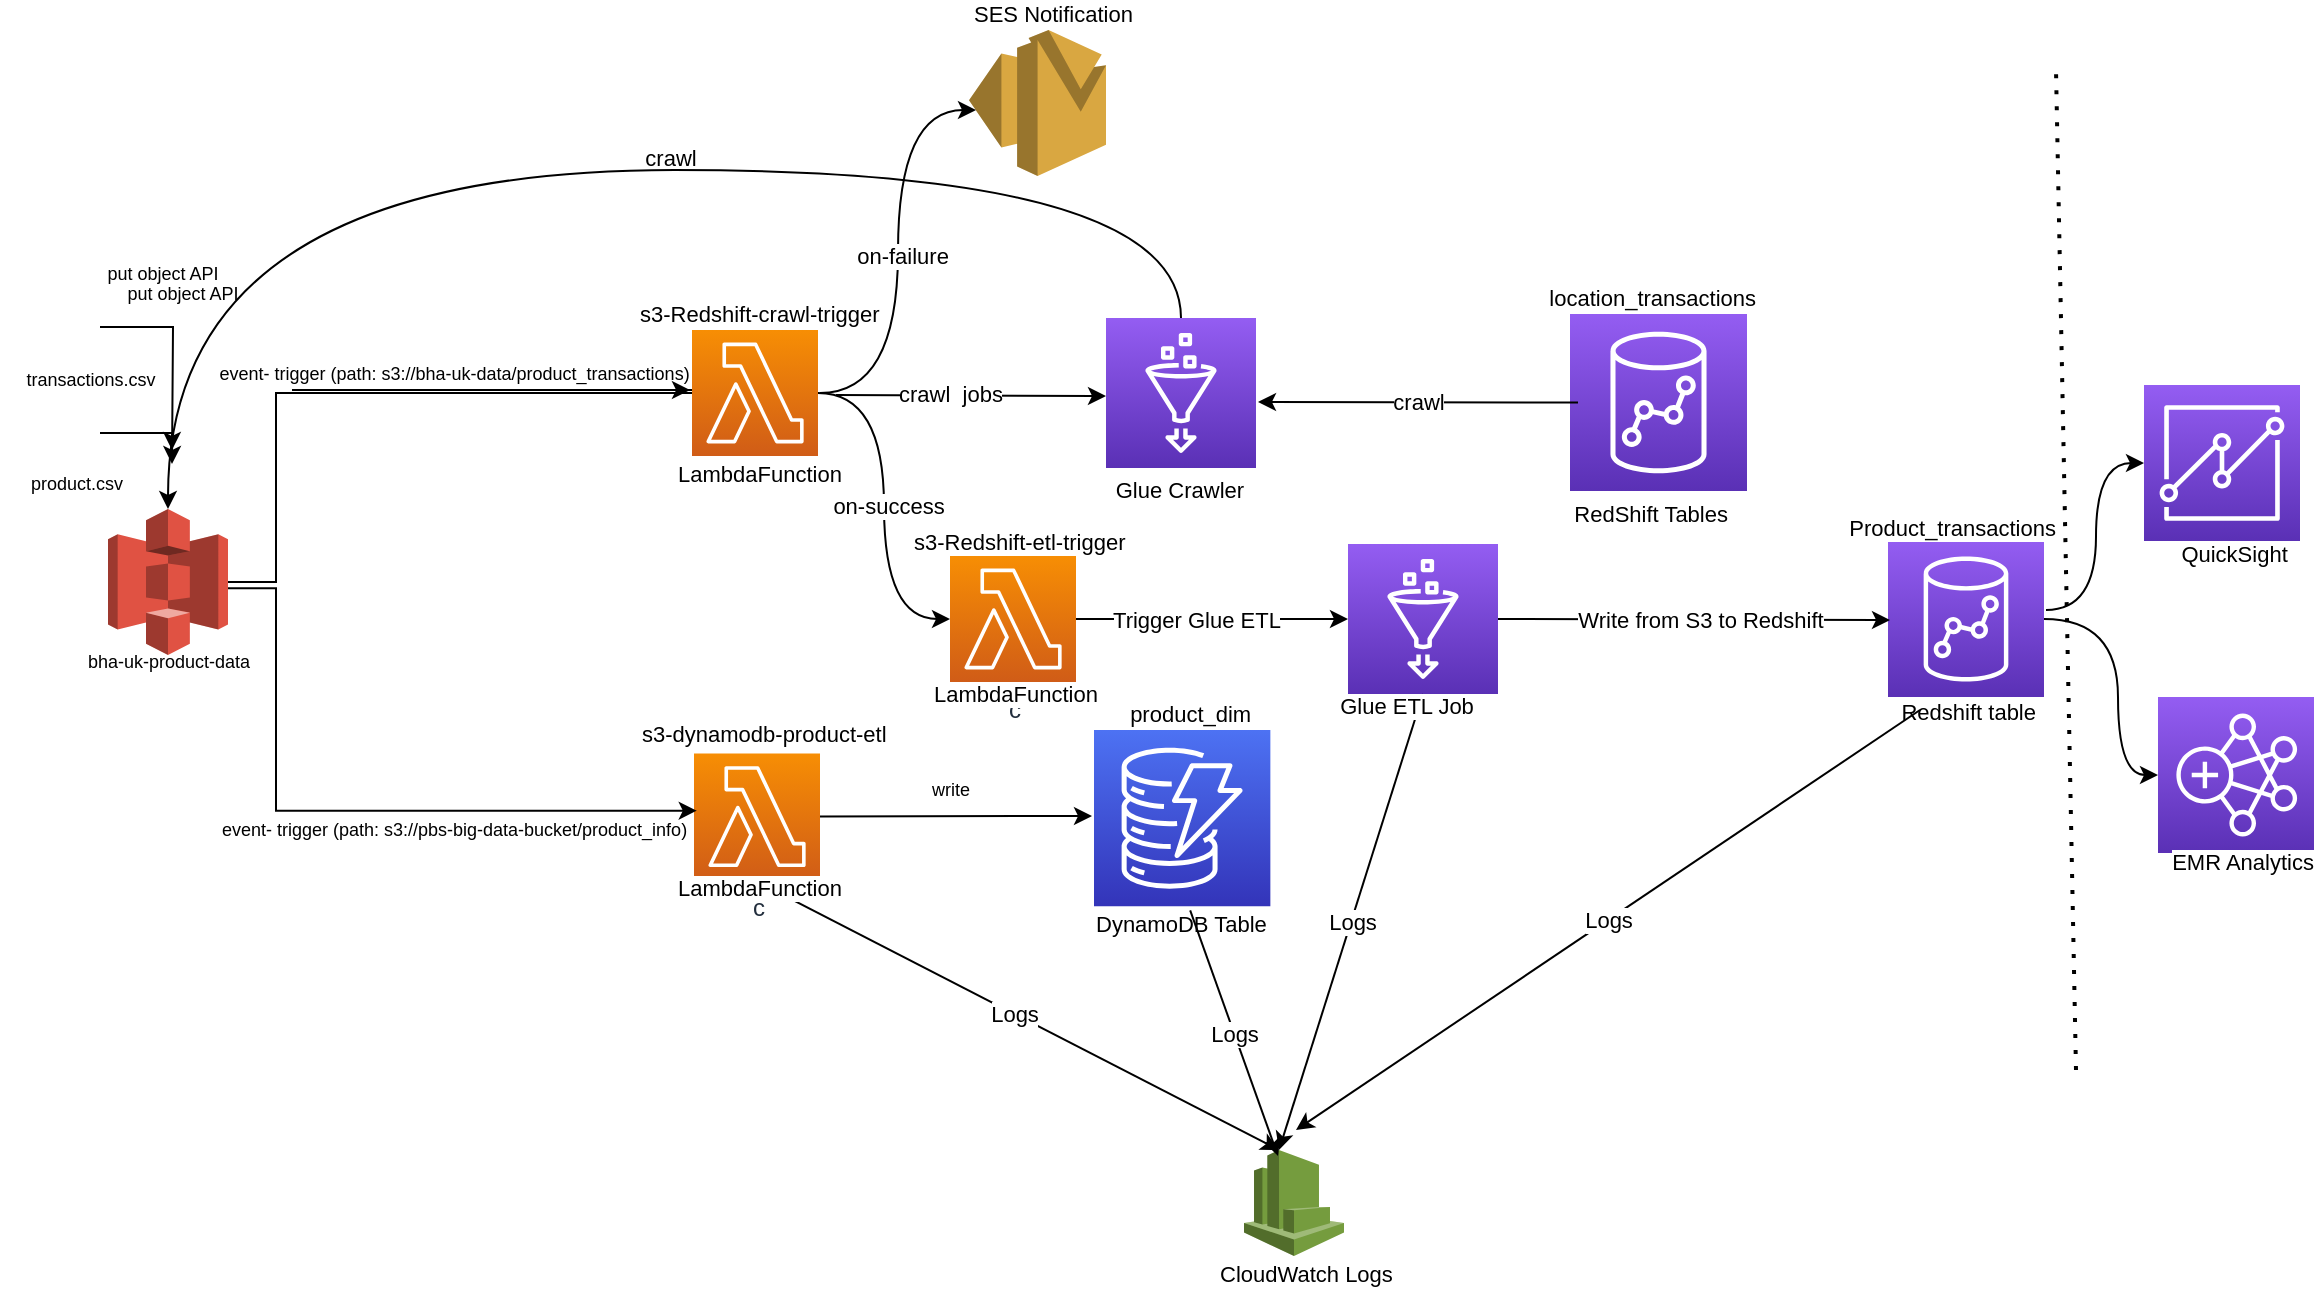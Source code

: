 <mxfile version="20.2.4" type="github">
  <diagram id="Ht1M8jgEwFfnCIfOTk4-" name="Page-1">
    <mxGraphModel dx="1312" dy="663" grid="1" gridSize="10" guides="1" tooltips="1" connect="1" arrows="1" fold="1" page="1" pageScale="1" pageWidth="1169" pageHeight="827" math="0" shadow="0">
      <root>
        <mxCell id="0" />
        <mxCell id="1" parent="0" />
        <mxCell id="TXq7R9aLI3J5eNGoXP3h-1" value="" style="outlineConnect=0;dashed=0;verticalLabelPosition=bottom;verticalAlign=top;align=center;html=1;shape=mxgraph.aws3.s3;fillColor=#E05243;gradientColor=none;" parent="1" vertex="1">
          <mxGeometry x="56" y="389.5" width="60" height="73" as="geometry" />
        </mxCell>
        <mxCell id="TXq7R9aLI3J5eNGoXP3h-2" value="c&lt;span style=&quot;color: rgba(0, 0, 0, 0); font-family: monospace; font-size: 0px; text-align: start;&quot;&gt;%3CmxGraphModel%3E%3Croot%3E%3CmxCell%20id%3D%220%22%2F%3E%3CmxCell%20id%3D%221%22%20parent%3D%220%22%2F%3E%3CmxCell%20id%3D%222%22%20value%3D%22crawl%22%20style%3D%22edgeLabel%3Bresizable%3D0%3Bhtml%3D1%3Balign%3Dcenter%3BverticalAlign%3Dmiddle%3B%22%20connectable%3D%220%22%20vertex%3D%221%22%20parent%3D%221%22%3E%3CmxGeometry%20x%3D%22792.586%22%20y%3D%22335.33%22%20as%3D%22geometry%22%2F%3E%3C%2FmxCell%3E%3C%2Froot%3E%3C%2FmxGraphModel%3E&lt;/span&gt;" style="sketch=0;points=[[0,0,0],[0.25,0,0],[0.5,0,0],[0.75,0,0],[1,0,0],[0,1,0],[0.25,1,0],[0.5,1,0],[0.75,1,0],[1,1,0],[0,0.25,0],[0,0.5,0],[0,0.75,0],[1,0.25,0],[1,0.5,0],[1,0.75,0]];outlineConnect=0;fontColor=#232F3E;gradientColor=#F78E04;gradientDirection=north;fillColor=#D05C17;strokeColor=#ffffff;dashed=0;verticalLabelPosition=bottom;verticalAlign=top;align=center;html=1;fontSize=12;fontStyle=0;aspect=fixed;shape=mxgraph.aws4.resourceIcon;resIcon=mxgraph.aws4.lambda;" parent="1" vertex="1">
          <mxGeometry x="349" y="511.79" width="63" height="63" as="geometry" />
        </mxCell>
        <mxCell id="TXq7R9aLI3J5eNGoXP3h-4" value="" style="outlineConnect=0;dashed=0;verticalLabelPosition=bottom;verticalAlign=top;align=center;html=1;shape=mxgraph.aws3.cloudwatch;fillColor=#759C3E;gradientColor=none;" parent="1" vertex="1">
          <mxGeometry x="624" y="710" width="50" height="53" as="geometry" />
        </mxCell>
        <mxCell id="TXq7R9aLI3J5eNGoXP3h-7" value="" style="endArrow=classic;html=1;rounded=0;" parent="1" edge="1">
          <mxGeometry relative="1" as="geometry">
            <mxPoint x="412" y="543.21" as="sourcePoint" />
            <mxPoint x="548" y="543" as="targetPoint" />
          </mxGeometry>
        </mxCell>
        <mxCell id="TXq7R9aLI3J5eNGoXP3h-8" value="CloudWatch Logs" style="edgeLabel;resizable=0;html=1;align=left;verticalAlign=bottom;" parent="TXq7R9aLI3J5eNGoXP3h-7" connectable="0" vertex="1">
          <mxGeometry x="-1" relative="1" as="geometry">
            <mxPoint x="198" y="237" as="offset" />
          </mxGeometry>
        </mxCell>
        <mxCell id="TXq7R9aLI3J5eNGoXP3h-9" value="RedShift Tables" style="edgeLabel;resizable=0;html=1;align=right;verticalAlign=bottom;" parent="TXq7R9aLI3J5eNGoXP3h-7" connectable="0" vertex="1">
          <mxGeometry x="1" relative="1" as="geometry">
            <mxPoint x="319" y="-143" as="offset" />
          </mxGeometry>
        </mxCell>
        <mxCell id="TXq7R9aLI3J5eNGoXP3h-11" value="" style="endArrow=classic;html=1;rounded=0;entryX=0.35;entryY=0;entryDx=0;entryDy=0;entryPerimeter=0;exitX=0.444;exitY=0.987;exitDx=0;exitDy=0;exitPerimeter=0;" parent="1" source="TXq7R9aLI3J5eNGoXP3h-2" target="TXq7R9aLI3J5eNGoXP3h-4" edge="1">
          <mxGeometry relative="1" as="geometry">
            <mxPoint x="377.003" y="579.767" as="sourcePoint" />
            <mxPoint x="477" y="599.79" as="targetPoint" />
          </mxGeometry>
        </mxCell>
        <mxCell id="TXq7R9aLI3J5eNGoXP3h-12" value="Logs" style="edgeLabel;resizable=0;html=1;align=center;verticalAlign=middle;" parent="TXq7R9aLI3J5eNGoXP3h-11" connectable="0" vertex="1">
          <mxGeometry relative="1" as="geometry" />
        </mxCell>
        <mxCell id="TXq7R9aLI3J5eNGoXP3h-13" value="s3-dynamodb-product-etl" style="edgeLabel;resizable=0;html=1;align=left;verticalAlign=bottom;" parent="1" connectable="0" vertex="1">
          <mxGeometry x="310" y="511.79" as="geometry">
            <mxPoint x="11" y="-1" as="offset" />
          </mxGeometry>
        </mxCell>
        <mxCell id="TXq7R9aLI3J5eNGoXP3h-16" value="write" style="text;html=1;align=center;verticalAlign=middle;resizable=0;points=[];autosize=1;strokeColor=none;fillColor=none;fontSize=9;" parent="1" vertex="1">
          <mxGeometry x="457" y="519.79" width="40" height="20" as="geometry" />
        </mxCell>
        <mxCell id="TXq7R9aLI3J5eNGoXP3h-17" style="edgeStyle=orthogonalEdgeStyle;rounded=0;orthogonalLoop=1;jettySize=auto;html=1;exitX=1;exitY=0.5;exitDx=0;exitDy=0;fontSize=9;entryX=0.5;entryY=0;entryDx=0;entryDy=0;entryPerimeter=0;" parent="1" source="TXq7R9aLI3J5eNGoXP3h-18" edge="1">
          <mxGeometry relative="1" as="geometry">
            <mxPoint x="88" y="367" as="targetPoint" />
          </mxGeometry>
        </mxCell>
        <mxCell id="TXq7R9aLI3J5eNGoXP3h-18" value="" style="shape=image;html=1;verticalAlign=top;verticalLabelPosition=bottom;labelBackgroundColor=#ffffff;imageAspect=0;aspect=fixed;image=https://cdn3.iconfinder.com/data/icons/cad-database-presentation-spreadsheet-vector-fil-2/512/19-128.png;fontSize=9;" parent="1" vertex="1">
          <mxGeometry x="19" y="282" width="33" height="33" as="geometry" />
        </mxCell>
        <mxCell id="TXq7R9aLI3J5eNGoXP3h-19" value="put object API" style="text;html=1;align=center;verticalAlign=middle;resizable=0;points=[];autosize=1;strokeColor=none;fillColor=none;fontSize=9;" parent="1" vertex="1">
          <mxGeometry x="43" y="262" width="80" height="20" as="geometry" />
        </mxCell>
        <mxCell id="TXq7R9aLI3J5eNGoXP3h-26" value="" style="sketch=0;points=[[0,0,0],[0.25,0,0],[0.5,0,0],[0.75,0,0],[1,0,0],[0,1,0],[0.25,1,0],[0.5,1,0],[0.75,1,0],[1,1,0],[0,0.25,0],[0,0.5,0],[0,0.75,0],[1,0.25,0],[1,0.5,0],[1,0.75,0]];outlineConnect=0;fontColor=#232F3E;gradientColor=#945DF2;gradientDirection=north;fillColor=#5A30B5;strokeColor=#ffffff;dashed=0;verticalLabelPosition=bottom;verticalAlign=top;align=center;html=1;fontSize=12;fontStyle=0;aspect=fixed;shape=mxgraph.aws4.resourceIcon;resIcon=mxgraph.aws4.redshift;" parent="1" vertex="1">
          <mxGeometry x="787" y="292" width="88.5" height="88.5" as="geometry" />
        </mxCell>
        <mxCell id="TXq7R9aLI3J5eNGoXP3h-27" value="" style="edgeStyle=elbowEdgeStyle;elbow=horizontal;endArrow=classic;html=1;rounded=0;startArrow=none;" parent="1" source="TXq7R9aLI3J5eNGoXP3h-36" edge="1">
          <mxGeometry width="50" height="50" relative="1" as="geometry">
            <mxPoint x="123" y="400" as="sourcePoint" />
            <mxPoint x="347" y="330" as="targetPoint" />
            <Array as="points">
              <mxPoint x="148" y="330" />
            </Array>
          </mxGeometry>
        </mxCell>
        <mxCell id="TXq7R9aLI3J5eNGoXP3h-28" value="" style="edgeStyle=elbowEdgeStyle;elbow=horizontal;endArrow=classic;html=1;rounded=0;entryX=0.963;entryY=0.017;entryDx=0;entryDy=0;entryPerimeter=0;" parent="1" edge="1" target="TXq7R9aLI3J5eNGoXP3h-70">
          <mxGeometry width="50" height="50" relative="1" as="geometry">
            <mxPoint x="116" y="429.11" as="sourcePoint" />
            <mxPoint x="337" y="570.9" as="targetPoint" />
            <Array as="points">
              <mxPoint x="140" y="429" />
              <mxPoint x="137" y="550.9" />
            </Array>
          </mxGeometry>
        </mxCell>
        <mxCell id="TXq7R9aLI3J5eNGoXP3h-30" value="event- trigger (path:&amp;nbsp;s3://bha-uk-data/product_transactions)&amp;nbsp;" style="text;html=1;align=center;verticalAlign=middle;resizable=0;points=[];autosize=1;strokeColor=none;fillColor=none;fontSize=9;" parent="1" vertex="1">
          <mxGeometry x="100" y="311.5" width="260" height="20" as="geometry" />
        </mxCell>
        <mxCell id="TXq7R9aLI3J5eNGoXP3h-34" value="" style="sketch=0;points=[[0,0,0],[0.25,0,0],[0.5,0,0],[0.75,0,0],[1,0,0],[0,1,0],[0.25,1,0],[0.5,1,0],[0.75,1,0],[1,1,0],[0,0.25,0],[0,0.5,0],[0,0.75,0],[1,0.25,0],[1,0.5,0],[1,0.75,0]];outlineConnect=0;fontColor=#232F3E;gradientColor=#4D72F3;gradientDirection=north;fillColor=#3334B9;strokeColor=#ffffff;dashed=0;verticalLabelPosition=bottom;verticalAlign=top;align=center;html=1;fontSize=12;fontStyle=0;aspect=fixed;shape=mxgraph.aws4.resourceIcon;resIcon=mxgraph.aws4.dynamodb;" parent="1" vertex="1">
          <mxGeometry x="549" y="500" width="88.18" height="88.18" as="geometry" />
        </mxCell>
        <mxCell id="TXq7R9aLI3J5eNGoXP3h-35" value="DynamoDB Table" style="edgeLabel;resizable=0;html=1;align=left;verticalAlign=bottom;" parent="1" connectable="0" vertex="1">
          <mxGeometry x="548" y="605" as="geometry" />
        </mxCell>
        <mxCell id="TXq7R9aLI3J5eNGoXP3h-36" value="" style="sketch=0;points=[[0,0,0],[0.25,0,0],[0.5,0,0],[0.75,0,0],[1,0,0],[0,1,0],[0.25,1,0],[0.5,1,0],[0.75,1,0],[1,1,0],[0,0.25,0],[0,0.5,0],[0,0.75,0],[1,0.25,0],[1,0.5,0],[1,0.75,0]];outlineConnect=0;fontColor=#232F3E;gradientColor=#F78E04;gradientDirection=north;fillColor=#D05C17;strokeColor=#ffffff;dashed=0;verticalLabelPosition=bottom;verticalAlign=top;align=center;html=1;fontSize=12;fontStyle=0;aspect=fixed;shape=mxgraph.aws4.resourceIcon;resIcon=mxgraph.aws4.lambda;" parent="1" vertex="1">
          <mxGeometry x="348" y="300" width="63" height="63" as="geometry" />
        </mxCell>
        <mxCell id="TXq7R9aLI3J5eNGoXP3h-38" value="" style="edgeStyle=elbowEdgeStyle;elbow=horizontal;endArrow=none;html=1;rounded=0;" parent="1" target="TXq7R9aLI3J5eNGoXP3h-36" edge="1" source="TXq7R9aLI3J5eNGoXP3h-1">
          <mxGeometry width="50" height="50" relative="1" as="geometry">
            <mxPoint x="123" y="400.0" as="sourcePoint" />
            <mxPoint x="547" y="330.0" as="targetPoint" />
            <Array as="points">
              <mxPoint x="140" y="370" />
              <mxPoint x="150" y="420" />
              <mxPoint x="148" y="330" />
            </Array>
          </mxGeometry>
        </mxCell>
        <mxCell id="TXq7R9aLI3J5eNGoXP3h-39" value="" style="sketch=0;points=[[0,0,0],[0.25,0,0],[0.5,0,0],[0.75,0,0],[1,0,0],[0,1,0],[0.25,1,0],[0.5,1,0],[0.75,1,0],[1,1,0],[0,0.25,0],[0,0.5,0],[0,0.75,0],[1,0.25,0],[1,0.5,0],[1,0.75,0]];outlineConnect=0;fontColor=#232F3E;gradientColor=#945DF2;gradientDirection=north;fillColor=#5A30B5;strokeColor=#ffffff;dashed=0;verticalLabelPosition=bottom;verticalAlign=top;align=center;html=1;fontSize=12;fontStyle=0;aspect=fixed;shape=mxgraph.aws4.resourceIcon;resIcon=mxgraph.aws4.glue;" parent="1" vertex="1">
          <mxGeometry x="555" y="294" width="75" height="75" as="geometry" />
        </mxCell>
        <mxCell id="TXq7R9aLI3J5eNGoXP3h-40" value="LambdaFunction" style="edgeLabel;resizable=0;html=1;align=left;verticalAlign=bottom;" parent="1" connectable="0" vertex="1">
          <mxGeometry x="338.59" y="380.0" as="geometry" />
        </mxCell>
        <mxCell id="TXq7R9aLI3J5eNGoXP3h-43" value="" style="endArrow=classic;html=1;rounded=0;curved=1;exitX=0;exitY=0.5;exitDx=0;exitDy=0;exitPerimeter=0;" parent="1" edge="1">
          <mxGeometry relative="1" as="geometry">
            <mxPoint x="791" y="336.25" as="sourcePoint" />
            <mxPoint x="631" y="336" as="targetPoint" />
          </mxGeometry>
        </mxCell>
        <mxCell id="TXq7R9aLI3J5eNGoXP3h-44" value="crawl" style="edgeLabel;resizable=0;html=1;align=center;verticalAlign=middle;" parent="TXq7R9aLI3J5eNGoXP3h-43" connectable="0" vertex="1">
          <mxGeometry relative="1" as="geometry" />
        </mxCell>
        <mxCell id="TXq7R9aLI3J5eNGoXP3h-45" value="crawl" style="edgeLabel;resizable=0;html=1;align=center;verticalAlign=middle;" parent="1" connectable="0" vertex="1">
          <mxGeometry x="679.996" y="341.5" as="geometry">
            <mxPoint x="-343" y="-128" as="offset" />
          </mxGeometry>
        </mxCell>
        <mxCell id="TXq7R9aLI3J5eNGoXP3h-46" value="" style="endArrow=classic;html=1;rounded=0;curved=1;" parent="1" edge="1">
          <mxGeometry width="50" height="50" relative="1" as="geometry">
            <mxPoint x="420" y="332.5" as="sourcePoint" />
            <mxPoint x="555" y="333" as="targetPoint" />
          </mxGeometry>
        </mxCell>
        <mxCell id="TXq7R9aLI3J5eNGoXP3h-47" value="c&lt;span style=&quot;color: rgba(0, 0, 0, 0); font-family: monospace; font-size: 0px; text-align: start;&quot;&gt;%3CmxGraphModel%3E%3Croot%3E%3CmxCell%20id%3D%220%22%2F%3E%3CmxCell%20id%3D%221%22%20parent%3D%220%22%2F%3E%3CmxCell%20id%3D%222%22%20value%3D%22crawl%22%20style%3D%22edgeLabel%3Bresizable%3D0%3Bhtml%3D1%3Balign%3Dcenter%3BverticalAlign%3Dmiddle%3B%22%20connectable%3D%220%22%20vertex%3D%221%22%20parent%3D%221%22%3E%3CmxGeometry%20x%3D%22792.586%22%20y%3D%22335.33%22%20as%3D%22geometry%22%2F%3E%3C%2FmxCell%3E%3C%2Froot%3E%3C%2FmxGraphModel%3E&lt;/span&gt;" style="sketch=0;points=[[0,0,0],[0.25,0,0],[0.5,0,0],[0.75,0,0],[1,0,0],[0,1,0],[0.25,1,0],[0.5,1,0],[0.75,1,0],[1,1,0],[0,0.25,0],[0,0.5,0],[0,0.75,0],[1,0.25,0],[1,0.5,0],[1,0.75,0]];outlineConnect=0;fontColor=#232F3E;gradientColor=#F78E04;gradientDirection=north;fillColor=#D05C17;strokeColor=#ffffff;dashed=0;verticalLabelPosition=bottom;verticalAlign=top;align=center;html=1;fontSize=12;fontStyle=0;aspect=fixed;shape=mxgraph.aws4.resourceIcon;resIcon=mxgraph.aws4.lambda;" parent="1" vertex="1">
          <mxGeometry x="477" y="413.0" width="63" height="63" as="geometry" />
        </mxCell>
        <mxCell id="TXq7R9aLI3J5eNGoXP3h-51" value="" style="edgeStyle=elbowEdgeStyle;elbow=horizontal;endArrow=classic;html=1;rounded=0;curved=1;entryX=0;entryY=0.5;entryDx=0;entryDy=0;entryPerimeter=0;" parent="1" source="TXq7R9aLI3J5eNGoXP3h-36" target="TXq7R9aLI3J5eNGoXP3h-47" edge="1">
          <mxGeometry width="50" height="50" relative="1" as="geometry">
            <mxPoint x="348" y="417" as="sourcePoint" />
            <mxPoint x="398" y="367" as="targetPoint" />
          </mxGeometry>
        </mxCell>
        <mxCell id="TXq7R9aLI3J5eNGoXP3h-52" value="" style="sketch=0;points=[[0,0,0],[0.25,0,0],[0.5,0,0],[0.75,0,0],[1,0,0],[0,1,0],[0.25,1,0],[0.5,1,0],[0.75,1,0],[1,1,0],[0,0.25,0],[0,0.5,0],[0,0.75,0],[1,0.25,0],[1,0.5,0],[1,0.75,0]];outlineConnect=0;fontColor=#232F3E;gradientColor=#945DF2;gradientDirection=north;fillColor=#5A30B5;strokeColor=#ffffff;dashed=0;verticalLabelPosition=bottom;verticalAlign=top;align=center;html=1;fontSize=12;fontStyle=0;aspect=fixed;shape=mxgraph.aws4.resourceIcon;resIcon=mxgraph.aws4.glue;" parent="1" vertex="1">
          <mxGeometry x="676" y="407" width="75" height="75" as="geometry" />
        </mxCell>
        <mxCell id="TXq7R9aLI3J5eNGoXP3h-53" value="" style="sketch=0;points=[[0,0,0],[0.25,0,0],[0.5,0,0],[0.75,0,0],[1,0,0],[0,1,0],[0.25,1,0],[0.5,1,0],[0.75,1,0],[1,1,0],[0,0.25,0],[0,0.5,0],[0,0.75,0],[1,0.25,0],[1,0.5,0],[1,0.75,0]];outlineConnect=0;fontColor=#232F3E;gradientColor=#945DF2;gradientDirection=north;fillColor=#5A30B5;strokeColor=#ffffff;dashed=0;verticalLabelPosition=bottom;verticalAlign=top;align=center;html=1;fontSize=12;fontStyle=0;aspect=fixed;shape=mxgraph.aws4.resourceIcon;resIcon=mxgraph.aws4.redshift;" parent="1" vertex="1">
          <mxGeometry x="946" y="405.5" width="78" height="78" as="geometry" />
        </mxCell>
        <mxCell id="TXq7R9aLI3J5eNGoXP3h-58" value="" style="endArrow=classic;html=1;rounded=0;curved=1;exitX=1;exitY=0.5;exitDx=0;exitDy=0;exitPerimeter=0;" parent="1" source="TXq7R9aLI3J5eNGoXP3h-47" target="TXq7R9aLI3J5eNGoXP3h-52" edge="1">
          <mxGeometry relative="1" as="geometry">
            <mxPoint x="547" y="444" as="sourcePoint" />
            <mxPoint x="627" y="444.16" as="targetPoint" />
          </mxGeometry>
        </mxCell>
        <mxCell id="TXq7R9aLI3J5eNGoXP3h-62" value="" style="endArrow=classic;html=1;rounded=0;curved=1;exitX=1;exitY=0.5;exitDx=0;exitDy=0;exitPerimeter=0;" parent="1" source="TXq7R9aLI3J5eNGoXP3h-52" edge="1">
          <mxGeometry relative="1" as="geometry">
            <mxPoint x="725" y="445" as="sourcePoint" />
            <mxPoint x="947" y="445" as="targetPoint" />
          </mxGeometry>
        </mxCell>
        <mxCell id="TXq7R9aLI3J5eNGoXP3h-63" value="Write from S3 to Redshift" style="edgeLabel;resizable=0;html=1;align=center;verticalAlign=middle;" parent="TXq7R9aLI3J5eNGoXP3h-62" connectable="0" vertex="1">
          <mxGeometry relative="1" as="geometry">
            <mxPoint x="3" as="offset" />
          </mxGeometry>
        </mxCell>
        <mxCell id="TXq7R9aLI3J5eNGoXP3h-64" value="crawl&amp;nbsp; jobs" style="edgeLabel;resizable=0;html=1;align=center;verticalAlign=middle;" parent="1" connectable="0" vertex="1">
          <mxGeometry x="477.0" y="331.495" as="geometry" />
        </mxCell>
        <mxCell id="TXq7R9aLI3J5eNGoXP3h-65" value="" style="edgeStyle=elbowEdgeStyle;elbow=vertical;endArrow=classic;html=1;rounded=0;curved=1;entryX=0.5;entryY=0;entryDx=0;entryDy=0;entryPerimeter=0;" parent="1" source="TXq7R9aLI3J5eNGoXP3h-39" target="TXq7R9aLI3J5eNGoXP3h-1" edge="1">
          <mxGeometry width="50" height="50" relative="1" as="geometry">
            <mxPoint x="207" y="220" as="sourcePoint" />
            <mxPoint x="297" y="220" as="targetPoint" />
            <Array as="points">
              <mxPoint x="347" y="220" />
              <mxPoint x="407" y="210" />
              <mxPoint x="347" y="210" />
            </Array>
          </mxGeometry>
        </mxCell>
        <mxCell id="TXq7R9aLI3J5eNGoXP3h-68" value="Trigger Glue ETL" style="edgeLabel;resizable=0;html=1;align=center;verticalAlign=middle;" parent="1" connectable="0" vertex="1">
          <mxGeometry x="600.091" y="444.5" as="geometry" />
        </mxCell>
        <mxCell id="TXq7R9aLI3J5eNGoXP3h-69" value="Glue Crawler&amp;nbsp;" style="edgeLabel;resizable=0;html=1;align=center;verticalAlign=middle;" parent="1" connectable="0" vertex="1">
          <mxGeometry x="593.09" y="379.995" as="geometry" />
        </mxCell>
        <mxCell id="TXq7R9aLI3J5eNGoXP3h-70" value="event- trigger (path:&amp;nbsp;s3://pbs-big-data-bucket/product_info)&amp;nbsp;" style="text;html=1;align=center;verticalAlign=middle;resizable=0;points=[];autosize=1;strokeColor=none;fillColor=none;fontSize=9;" parent="1" vertex="1">
          <mxGeometry x="100" y="540" width="260" height="20" as="geometry" />
        </mxCell>
        <mxCell id="TXq7R9aLI3J5eNGoXP3h-72" value="bha-uk-product-data" style="text;html=1;align=center;verticalAlign=middle;resizable=0;points=[];autosize=1;strokeColor=none;fillColor=none;fontSize=9;" parent="1" vertex="1">
          <mxGeometry x="36" y="456" width="100" height="20" as="geometry" />
        </mxCell>
        <mxCell id="TXq7R9aLI3J5eNGoXP3h-75" value="" style="endArrow=classic;html=1;rounded=0;curved=1;exitX=0.5;exitY=1;exitDx=0;exitDy=0;exitPerimeter=0;" parent="1" edge="1">
          <mxGeometry relative="1" as="geometry">
            <mxPoint x="597.09" y="590.18" as="sourcePoint" />
            <mxPoint x="641" y="713" as="targetPoint" />
          </mxGeometry>
        </mxCell>
        <mxCell id="TXq7R9aLI3J5eNGoXP3h-76" value="Logs" style="edgeLabel;resizable=0;html=1;align=center;verticalAlign=middle;" parent="TXq7R9aLI3J5eNGoXP3h-75" connectable="0" vertex="1">
          <mxGeometry relative="1" as="geometry" />
        </mxCell>
        <mxCell id="TXq7R9aLI3J5eNGoXP3h-77" value="" style="endArrow=classic;html=1;rounded=0;entryX=0.35;entryY=0;entryDx=0;entryDy=0;entryPerimeter=0;exitX=0.5;exitY=1;exitDx=0;exitDy=0;exitPerimeter=0;" parent="1" source="TXq7R9aLI3J5eNGoXP3h-52" target="TXq7R9aLI3J5eNGoXP3h-4" edge="1">
          <mxGeometry relative="1" as="geometry">
            <mxPoint x="396.972" y="593.971" as="sourcePoint" />
            <mxPoint x="694.5" y="700" as="targetPoint" />
          </mxGeometry>
        </mxCell>
        <mxCell id="TXq7R9aLI3J5eNGoXP3h-78" value="Logs" style="edgeLabel;resizable=0;html=1;align=center;verticalAlign=middle;" parent="TXq7R9aLI3J5eNGoXP3h-77" connectable="0" vertex="1">
          <mxGeometry relative="1" as="geometry" />
        </mxCell>
        <mxCell id="TXq7R9aLI3J5eNGoXP3h-79" value="Glue ETL Job" style="edgeLabel;resizable=0;html=1;align=center;verticalAlign=middle;" parent="1" connectable="0" vertex="1">
          <mxGeometry x="674.998" y="604.995" as="geometry">
            <mxPoint x="30" y="-117" as="offset" />
          </mxGeometry>
        </mxCell>
        <mxCell id="TXq7R9aLI3J5eNGoXP3h-80" value="LambdaFunction" style="edgeLabel;resizable=0;html=1;align=left;verticalAlign=bottom;" parent="1" connectable="0" vertex="1">
          <mxGeometry x="467" y="490.0" as="geometry" />
        </mxCell>
        <mxCell id="TXq7R9aLI3J5eNGoXP3h-81" value="" style="sketch=0;points=[[0,0,0],[0.25,0,0],[0.5,0,0],[0.75,0,0],[1,0,0],[0,1,0],[0.25,1,0],[0.5,1,0],[0.75,1,0],[1,1,0],[0,0.25,0],[0,0.5,0],[0,0.75,0],[1,0.25,0],[1,0.5,0],[1,0.75,0]];outlineConnect=0;fontColor=#232F3E;gradientColor=#945DF2;gradientDirection=north;fillColor=#5A30B5;strokeColor=#ffffff;dashed=0;verticalLabelPosition=bottom;verticalAlign=top;align=center;html=1;fontSize=12;fontStyle=0;aspect=fixed;shape=mxgraph.aws4.resourceIcon;resIcon=mxgraph.aws4.quicksight;" parent="1" vertex="1">
          <mxGeometry x="1074" y="327.5" width="78" height="78" as="geometry" />
        </mxCell>
        <mxCell id="TXq7R9aLI3J5eNGoXP3h-82" value="" style="sketch=0;points=[[0,0,0],[0.25,0,0],[0.5,0,0],[0.75,0,0],[1,0,0],[0,1,0],[0.25,1,0],[0.5,1,0],[0.75,1,0],[1,1,0],[0,0.25,0],[0,0.5,0],[0,0.75,0],[1,0.25,0],[1,0.5,0],[1,0.75,0]];outlineConnect=0;fontColor=#232F3E;gradientColor=#945DF2;gradientDirection=north;fillColor=#5A30B5;strokeColor=#ffffff;dashed=0;verticalLabelPosition=bottom;verticalAlign=top;align=center;html=1;fontSize=12;fontStyle=0;aspect=fixed;shape=mxgraph.aws4.resourceIcon;resIcon=mxgraph.aws4.emr;" parent="1" vertex="1">
          <mxGeometry x="1081" y="483.5" width="78" height="78" as="geometry" />
        </mxCell>
        <mxCell id="TXq7R9aLI3J5eNGoXP3h-83" value="" style="edgeStyle=elbowEdgeStyle;elbow=horizontal;endArrow=classic;html=1;rounded=0;curved=1;entryX=0;entryY=0.5;entryDx=0;entryDy=0;entryPerimeter=0;" parent="1" target="TXq7R9aLI3J5eNGoXP3h-81" edge="1">
          <mxGeometry width="50" height="50" relative="1" as="geometry">
            <mxPoint x="1025" y="440" as="sourcePoint" />
            <mxPoint x="1075" y="390" as="targetPoint" />
            <Array as="points">
              <mxPoint x="1050" y="430" />
            </Array>
          </mxGeometry>
        </mxCell>
        <mxCell id="TXq7R9aLI3J5eNGoXP3h-86" value="" style="edgeStyle=elbowEdgeStyle;elbow=horizontal;endArrow=classic;html=1;rounded=0;curved=1;entryX=0;entryY=0.5;entryDx=0;entryDy=0;entryPerimeter=0;exitX=1;exitY=0.5;exitDx=0;exitDy=0;exitPerimeter=0;" parent="1" source="TXq7R9aLI3J5eNGoXP3h-53" target="TXq7R9aLI3J5eNGoXP3h-82" edge="1">
          <mxGeometry width="50" height="50" relative="1" as="geometry">
            <mxPoint x="881" y="613.29" as="sourcePoint" />
            <mxPoint x="925" y="539.79" as="targetPoint" />
            <Array as="points">
              <mxPoint x="1061" y="460" />
            </Array>
          </mxGeometry>
        </mxCell>
        <mxCell id="TXq7R9aLI3J5eNGoXP3h-88" value="Redshift table" style="edgeLabel;resizable=0;html=1;align=right;verticalAlign=bottom;" parent="1" connectable="0" vertex="1">
          <mxGeometry x="1020.003" y="499.0" as="geometry" />
        </mxCell>
        <mxCell id="TXq7R9aLI3J5eNGoXP3h-89" value="QuickSight&amp;nbsp;&amp;nbsp;" style="edgeLabel;resizable=0;html=1;align=right;verticalAlign=bottom;" parent="1" connectable="0" vertex="1">
          <mxGeometry x="1152.003" y="420.0" as="geometry" />
        </mxCell>
        <mxCell id="TXq7R9aLI3J5eNGoXP3h-90" value="EMR Analytics" style="edgeLabel;resizable=0;html=1;align=right;verticalAlign=bottom;" parent="1" connectable="0" vertex="1">
          <mxGeometry x="1159.003" y="574.79" as="geometry" />
        </mxCell>
        <mxCell id="v-j_H7xyOUTFICW4ypn3-1" value="LambdaFunction" style="edgeLabel;resizable=0;html=1;align=left;verticalAlign=bottom;" connectable="0" vertex="1" parent="1">
          <mxGeometry x="338.59" y="587.18" as="geometry" />
        </mxCell>
        <mxCell id="v-j_H7xyOUTFICW4ypn3-2" value="s3-Redshift-crawl-trigger" style="edgeLabel;resizable=0;html=1;align=left;verticalAlign=bottom;" connectable="0" vertex="1" parent="1">
          <mxGeometry x="320" y="300.0" as="geometry" />
        </mxCell>
        <mxCell id="v-j_H7xyOUTFICW4ypn3-3" value="location_transactions" style="edgeLabel;resizable=0;html=1;align=right;verticalAlign=bottom;" connectable="0" vertex="1" parent="1">
          <mxGeometry x="880.002" y="292.0" as="geometry" />
        </mxCell>
        <mxCell id="v-j_H7xyOUTFICW4ypn3-4" value="s3-Redshift-etl-trigger" style="edgeLabel;resizable=0;html=1;align=left;verticalAlign=bottom;" connectable="0" vertex="1" parent="1">
          <mxGeometry x="457" y="414.0" as="geometry" />
        </mxCell>
        <mxCell id="v-j_H7xyOUTFICW4ypn3-5" value="Product_transactions" style="edgeLabel;resizable=0;html=1;align=right;verticalAlign=bottom;" connectable="0" vertex="1" parent="1">
          <mxGeometry x="1030.002" y="407.0" as="geometry" />
        </mxCell>
        <mxCell id="v-j_H7xyOUTFICW4ypn3-7" value="product_dim&amp;nbsp; &amp;nbsp; &amp;nbsp; &amp;nbsp;" style="edgeLabel;resizable=0;html=1;align=right;verticalAlign=bottom;" connectable="0" vertex="1" parent="1">
          <mxGeometry x="649.002" y="500.0" as="geometry" />
        </mxCell>
        <mxCell id="v-j_H7xyOUTFICW4ypn3-8" value="" style="shape=image;html=1;verticalAlign=top;verticalLabelPosition=bottom;labelBackgroundColor=#ffffff;imageAspect=0;aspect=fixed;image=https://cdn3.iconfinder.com/data/icons/cad-database-presentation-spreadsheet-vector-fil-2/512/19-128.png;fontSize=9;" vertex="1" parent="1">
          <mxGeometry x="19" y="334" width="33" height="33" as="geometry" />
        </mxCell>
        <mxCell id="v-j_H7xyOUTFICW4ypn3-10" style="edgeStyle=orthogonalEdgeStyle;rounded=0;orthogonalLoop=1;jettySize=auto;html=1;exitX=1;exitY=0.5;exitDx=0;exitDy=0;fontSize=9;" edge="1" parent="1">
          <mxGeometry relative="1" as="geometry">
            <mxPoint x="88" y="360" as="targetPoint" />
            <mxPoint x="52" y="351.5" as="sourcePoint" />
          </mxGeometry>
        </mxCell>
        <mxCell id="v-j_H7xyOUTFICW4ypn3-11" value="put object API" style="text;html=1;align=center;verticalAlign=middle;resizable=0;points=[];autosize=1;strokeColor=none;fillColor=none;fontSize=9;" vertex="1" parent="1">
          <mxGeometry x="53" y="272" width="80" height="20" as="geometry" />
        </mxCell>
        <mxCell id="v-j_H7xyOUTFICW4ypn3-12" value="product.csv&lt;span style=&quot;color: rgba(0, 0, 0, 0); font-family: monospace; font-size: 0px; text-align: start;&quot;&gt;%3CmxGraphModel%3E%3Croot%3E%3CmxCell%20id%3D%220%22%2F%3E%3CmxCell%20id%3D%221%22%20parent%3D%220%22%2F%3E%3CmxCell%20id%3D%222%22%20value%3D%22put%20object%20API%22%20style%3D%22text%3Bhtml%3D1%3Balign%3Dcenter%3BverticalAlign%3Dmiddle%3Bresizable%3D0%3Bpoints%3D%5B%5D%3Bautosize%3D1%3BstrokeColor%3Dnone%3BfillColor%3Dnone%3BfontSize%3D9%3B%22%20vertex%3D%221%22%20parent%3D%221%22%3E%3CmxGeometry%20x%3D%2243%22%20y%3D%22262%22%20width%3D%2280%22%20height%3D%2220%22%20as%3D%22geometry%22%2F%3E%3C%2FmxCell%3E%3C%2Froot%3E%3C%2FmxGraphModel%3E&lt;/span&gt;" style="text;html=1;align=center;verticalAlign=middle;resizable=0;points=[];autosize=1;strokeColor=none;fillColor=none;fontSize=9;" vertex="1" parent="1">
          <mxGeometry x="5" y="367" width="70" height="20" as="geometry" />
        </mxCell>
        <mxCell id="v-j_H7xyOUTFICW4ypn3-13" value="transactions.csv" style="text;html=1;align=center;verticalAlign=middle;resizable=0;points=[];autosize=1;strokeColor=none;fillColor=none;fontSize=9;" vertex="1" parent="1">
          <mxGeometry x="2" y="315" width="90" height="20" as="geometry" />
        </mxCell>
        <mxCell id="v-j_H7xyOUTFICW4ypn3-14" value="" style="outlineConnect=0;dashed=0;verticalLabelPosition=bottom;verticalAlign=top;align=center;html=1;shape=mxgraph.aws3.ses;fillColor=#D9A741;gradientColor=none;" vertex="1" parent="1">
          <mxGeometry x="486.5" y="150" width="68.5" height="73" as="geometry" />
        </mxCell>
        <mxCell id="v-j_H7xyOUTFICW4ypn3-15" value="on-success" style="edgeLabel;resizable=0;html=1;align=center;verticalAlign=middle;" connectable="0" vertex="1" parent="1">
          <mxGeometry x="450.0" y="386.995" as="geometry">
            <mxPoint x="-4" y="1" as="offset" />
          </mxGeometry>
        </mxCell>
        <mxCell id="v-j_H7xyOUTFICW4ypn3-19" value="" style="edgeStyle=elbowEdgeStyle;elbow=horizontal;endArrow=classic;html=1;rounded=0;curved=1;" edge="1" parent="1">
          <mxGeometry width="50" height="50" relative="1" as="geometry">
            <mxPoint x="412" y="331.5" as="sourcePoint" />
            <mxPoint x="490" y="190" as="targetPoint" />
          </mxGeometry>
        </mxCell>
        <mxCell id="v-j_H7xyOUTFICW4ypn3-20" value="on-failure" style="edgeLabel;resizable=0;html=1;align=center;verticalAlign=middle;" connectable="0" vertex="1" parent="1">
          <mxGeometry x="457.0" y="261.995" as="geometry">
            <mxPoint x="-4" y="1" as="offset" />
          </mxGeometry>
        </mxCell>
        <mxCell id="v-j_H7xyOUTFICW4ypn3-21" value="SES Notification" style="edgeLabel;resizable=0;html=1;align=left;verticalAlign=bottom;" connectable="0" vertex="1" parent="1">
          <mxGeometry x="486.5" y="150.0" as="geometry" />
        </mxCell>
        <mxCell id="v-j_H7xyOUTFICW4ypn3-22" value="" style="endArrow=classic;html=1;rounded=0;exitX=0.5;exitY=1;exitDx=0;exitDy=0;exitPerimeter=0;" edge="1" parent="1">
          <mxGeometry relative="1" as="geometry">
            <mxPoint x="962" y="490" as="sourcePoint" />
            <mxPoint x="650" y="700" as="targetPoint" />
          </mxGeometry>
        </mxCell>
        <mxCell id="v-j_H7xyOUTFICW4ypn3-23" value="Logs" style="edgeLabel;resizable=0;html=1;align=center;verticalAlign=middle;" connectable="0" vertex="1" parent="v-j_H7xyOUTFICW4ypn3-22">
          <mxGeometry relative="1" as="geometry" />
        </mxCell>
        <mxCell id="v-j_H7xyOUTFICW4ypn3-27" value="" style="endArrow=none;dashed=1;html=1;dashPattern=1 3;strokeWidth=2;rounded=0;" edge="1" parent="1">
          <mxGeometry width="50" height="50" relative="1" as="geometry">
            <mxPoint x="1040" y="670" as="sourcePoint" />
            <mxPoint x="1030" y="170" as="targetPoint" />
          </mxGeometry>
        </mxCell>
      </root>
    </mxGraphModel>
  </diagram>
</mxfile>
